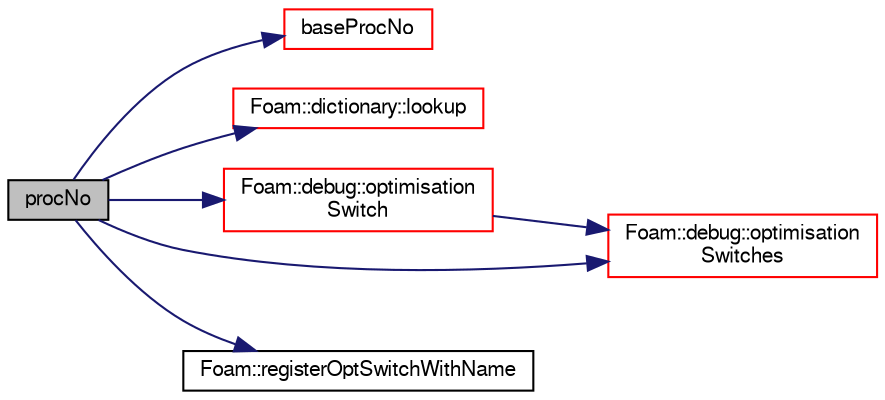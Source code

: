 digraph "procNo"
{
  bgcolor="transparent";
  edge [fontname="FreeSans",fontsize="10",labelfontname="FreeSans",labelfontsize="10"];
  node [fontname="FreeSans",fontsize="10",shape=record];
  rankdir="LR";
  Node137 [label="procNo",height=0.2,width=0.4,color="black", fillcolor="grey75", style="filled", fontcolor="black"];
  Node137 -> Node138 [color="midnightblue",fontsize="10",style="solid",fontname="FreeSans"];
  Node138 [label="baseProcNo",height=0.2,width=0.4,color="red",URL="$a26270.html#afd48a2b11255cc392b5873ea401c8884",tooltip="Return physical processor number (i.e. processor number in. "];
  Node137 -> Node141 [color="midnightblue",fontsize="10",style="solid",fontname="FreeSans"];
  Node141 [label="Foam::dictionary::lookup",height=0.2,width=0.4,color="red",URL="$a26014.html#a6a0727fa523e48977e27348663def509",tooltip="Find and return an entry data stream. "];
  Node137 -> Node443 [color="midnightblue",fontsize="10",style="solid",fontname="FreeSans"];
  Node443 [label="Foam::debug::optimisation\lSwitch",height=0.2,width=0.4,color="red",URL="$a21163.html#a941b7b97be4a01c2b9ea971db69f36cf",tooltip="Lookup optimisation switch or add default value. "];
  Node443 -> Node444 [color="midnightblue",fontsize="10",style="solid",fontname="FreeSans"];
  Node444 [label="Foam::debug::optimisation\lSwitches",height=0.2,width=0.4,color="red",URL="$a21163.html#a620a08d8265bd23ada1f1f0a575c721b",tooltip="The OptimisationSwitches sub-dictionary in the central controlDict. "];
  Node137 -> Node444 [color="midnightblue",fontsize="10",style="solid",fontname="FreeSans"];
  Node137 -> Node447 [color="midnightblue",fontsize="10",style="solid",fontname="FreeSans"];
  Node447 [label="Foam::registerOptSwitchWithName",height=0.2,width=0.4,color="black",URL="$a21124.html#a2d49666e3b14c458486880247f623934"];
}
